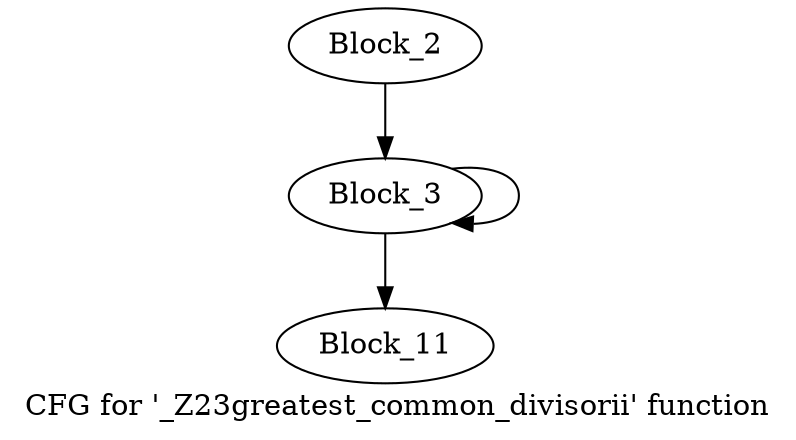 digraph "CFG for '_Z23greatest_common_divisorii' function" {
	label="CFG for '_Z23greatest_common_divisorii' function";

	block_2 [label="Block_2"];
	block_2 -> block_3;
	block_3 [label="Block_3"];
	block_3:s0 -> block_11;
	block_3:s1 -> block_3;
	block_11 [label="Block_11"];
}

